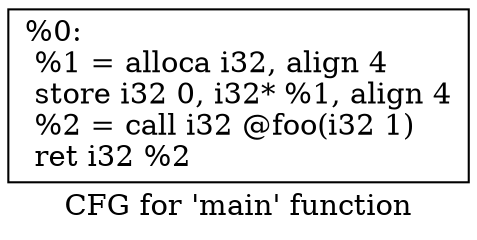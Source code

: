 digraph "CFG for 'main' function" {
	label="CFG for 'main' function";

	Node0x27a7810 [shape=record,label="{%0:\l  %1 = alloca i32, align 4\l  store i32 0, i32* %1, align 4\l  %2 = call i32 @foo(i32 1)\l  ret i32 %2\l}"];
}
